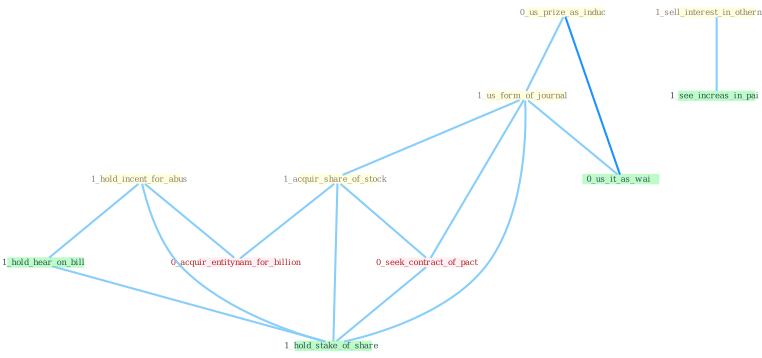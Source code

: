 Graph G{ 
    node
    [shape=polygon,style=filled,width=.5,height=.06,color="#BDFCC9",fixedsize=true,fontsize=4,
    fontcolor="#2f4f4f"];
    {node
    [color="#ffffe0", fontcolor="#8b7d6b"] "1_hold_incent_for_abus " "0_us_prize_as_induc " "1_sell_interest_in_othernum " "1_us_form_of_journal " "1_acquir_share_of_stock "}
{node [color="#fff0f5", fontcolor="#b22222"] "0_seek_contract_of_pact " "0_acquir_entitynam_for_billion "}
edge [color="#B0E2FF"];

	"1_hold_incent_for_abus " -- "0_acquir_entitynam_for_billion " [w="1", color="#87cefa" ];
	"1_hold_incent_for_abus " -- "1_hold_hear_on_bill " [w="1", color="#87cefa" ];
	"1_hold_incent_for_abus " -- "1_hold_stake_of_share " [w="1", color="#87cefa" ];
	"0_us_prize_as_induc " -- "1_us_form_of_journal " [w="1", color="#87cefa" ];
	"0_us_prize_as_induc " -- "0_us_it_as_wai " [w="2", color="#1e90ff" , len=0.8];
	"1_sell_interest_in_othernum " -- "1_see_increas_in_pai " [w="1", color="#87cefa" ];
	"1_us_form_of_journal " -- "1_acquir_share_of_stock " [w="1", color="#87cefa" ];
	"1_us_form_of_journal " -- "0_seek_contract_of_pact " [w="1", color="#87cefa" ];
	"1_us_form_of_journal " -- "0_us_it_as_wai " [w="1", color="#87cefa" ];
	"1_us_form_of_journal " -- "1_hold_stake_of_share " [w="1", color="#87cefa" ];
	"1_acquir_share_of_stock " -- "0_seek_contract_of_pact " [w="1", color="#87cefa" ];
	"1_acquir_share_of_stock " -- "0_acquir_entitynam_for_billion " [w="1", color="#87cefa" ];
	"1_acquir_share_of_stock " -- "1_hold_stake_of_share " [w="1", color="#87cefa" ];
	"0_seek_contract_of_pact " -- "1_hold_stake_of_share " [w="1", color="#87cefa" ];
	"1_hold_hear_on_bill " -- "1_hold_stake_of_share " [w="1", color="#87cefa" ];
}